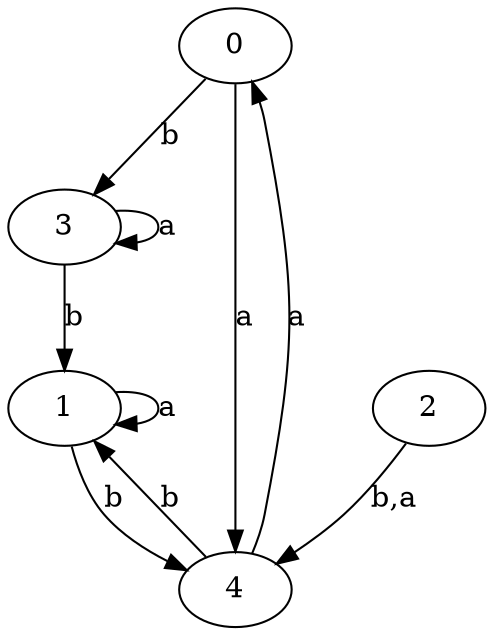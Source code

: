 digraph {
 ranksep=0.5;
 d2tdocpreamble = "\usetikzlibrary{automata}";
 d2tfigpreamble = "\tikzstyle{every state}= [ draw=blue!50,very thick,fill=blue!20]  \tikzstyle{auto}= [fill=white]";
 node [style="state"];
 edge [lblstyle="auto",topath="bend right", len=4  ]
  "0" [label="0",style = "state, initial"];
  "1" [label="1",];
  "2" [label="2",];
  "3" [label="3",];
  "4" [label="4",style = "state, accepting"];
  "0" -> "3" [label="b"];
  "0" -> "4" [label="a"];
  "1" -> "1" [label="a",topath="loop above"];
  "1" -> "4" [label="b"];
  "2" -> "4" [label="b,a"];
  "3" -> "1" [label="b"];
  "3" -> "3" [label="a",topath="loop above"];
  "4" -> "0" [label="a"];
  "4" -> "1" [label="b"];
}